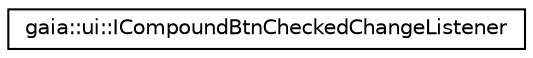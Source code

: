 digraph G
{
  edge [fontname="Helvetica",fontsize="10",labelfontname="Helvetica",labelfontsize="10"];
  node [fontname="Helvetica",fontsize="10",shape=record];
  rankdir=LR;
  Node1 [label="gaia::ui::ICompoundBtnCheckedChangeListener",height=0.2,width=0.4,color="black", fillcolor="white", style="filled",URL="$d3/d6a/classgaia_1_1ui_1_1_i_compound_btn_checked_change_listener.html",tooltip="Interface definition for a callback to be invoked when the checked state of a compound button changed..."];
}
